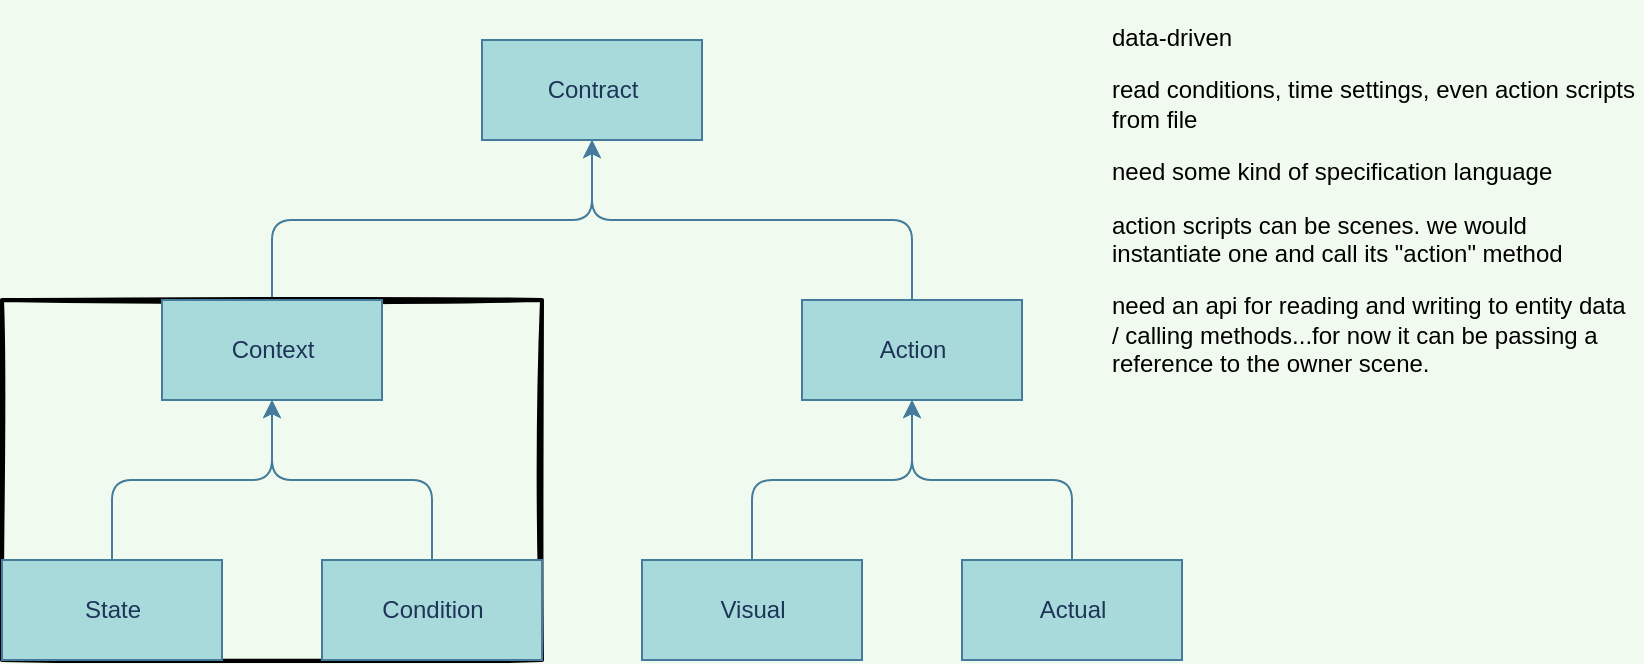 <mxfile version="14.4.3" type="device"><diagram id="BSABfXFOSgw8Ce4ECxql" name="Page-1"><mxGraphModel dx="936" dy="559" grid="1" gridSize="10" guides="1" tooltips="1" connect="1" arrows="1" fold="1" page="1" pageScale="1" pageWidth="850" pageHeight="1100" background="#F1FAEE" math="0" shadow="0"><root><mxCell id="0"/><mxCell id="1" parent="0"/><mxCell id="oHydDDNzlws-Z8_9Zd0j-9" style="edgeStyle=orthogonalEdgeStyle;orthogonalLoop=1;jettySize=auto;html=1;exitX=0.5;exitY=0;exitDx=0;exitDy=0;entryX=0.5;entryY=1;entryDx=0;entryDy=0;labelBackgroundColor=#F1FAEE;strokeColor=#457B9D;fontColor=#1D3557;" edge="1" parent="1" source="oHydDDNzlws-Z8_9Zd0j-2" target="oHydDDNzlws-Z8_9Zd0j-8"><mxGeometry relative="1" as="geometry"/></mxCell><mxCell id="oHydDDNzlws-Z8_9Zd0j-10" style="edgeStyle=orthogonalEdgeStyle;orthogonalLoop=1;jettySize=auto;html=1;exitX=0.5;exitY=0;exitDx=0;exitDy=0;entryX=0.5;entryY=1;entryDx=0;entryDy=0;labelBackgroundColor=#F1FAEE;strokeColor=#457B9D;fontColor=#1D3557;" edge="1" parent="1" source="oHydDDNzlws-Z8_9Zd0j-5" target="oHydDDNzlws-Z8_9Zd0j-8"><mxGeometry relative="1" as="geometry"><mxPoint x="260" y="60" as="targetPoint"/></mxGeometry></mxCell><mxCell id="oHydDDNzlws-Z8_9Zd0j-5" value="Action" style="html=1;fillColor=#A8DADC;strokeColor=#457B9D;fontColor=#1D3557;" vertex="1" parent="1"><mxGeometry x="430" y="150" width="110" height="50" as="geometry"/></mxCell><mxCell id="oHydDDNzlws-Z8_9Zd0j-8" value="Contract" style="html=1;fillColor=#A8DADC;strokeColor=#457B9D;fontColor=#1D3557;" vertex="1" parent="1"><mxGeometry x="270" y="20" width="110" height="50" as="geometry"/></mxCell><mxCell id="oHydDDNzlws-Z8_9Zd0j-13" style="edgeStyle=orthogonalEdgeStyle;orthogonalLoop=1;jettySize=auto;html=1;exitX=0.5;exitY=0;exitDx=0;exitDy=0;entryX=0.5;entryY=1;entryDx=0;entryDy=0;labelBackgroundColor=#F1FAEE;strokeColor=#457B9D;fontColor=#1D3557;" edge="1" parent="1" source="oHydDDNzlws-Z8_9Zd0j-11" target="oHydDDNzlws-Z8_9Zd0j-5"><mxGeometry relative="1" as="geometry"/></mxCell><mxCell id="oHydDDNzlws-Z8_9Zd0j-11" value="Visual" style="html=1;fillColor=#A8DADC;strokeColor=#457B9D;fontColor=#1D3557;" vertex="1" parent="1"><mxGeometry x="350" y="280" width="110" height="50" as="geometry"/></mxCell><mxCell id="oHydDDNzlws-Z8_9Zd0j-14" style="edgeStyle=orthogonalEdgeStyle;orthogonalLoop=1;jettySize=auto;html=1;exitX=0.5;exitY=0;exitDx=0;exitDy=0;entryX=0.5;entryY=1;entryDx=0;entryDy=0;labelBackgroundColor=#F1FAEE;strokeColor=#457B9D;fontColor=#1D3557;" edge="1" parent="1" source="oHydDDNzlws-Z8_9Zd0j-12" target="oHydDDNzlws-Z8_9Zd0j-5"><mxGeometry relative="1" as="geometry"><mxPoint x="570" y="230" as="targetPoint"/></mxGeometry></mxCell><mxCell id="oHydDDNzlws-Z8_9Zd0j-12" value="Actual" style="html=1;fillColor=#A8DADC;strokeColor=#457B9D;fontColor=#1D3557;" vertex="1" parent="1"><mxGeometry x="510" y="280" width="110" height="50" as="geometry"/></mxCell><mxCell id="oHydDDNzlws-Z8_9Zd0j-16" value="&lt;p&gt;data-driven&lt;/p&gt;&lt;p&gt;read conditions, time settings, even action scripts from file&lt;/p&gt;&lt;p&gt;need some kind of specification language&amp;nbsp;&lt;/p&gt;&lt;p&gt;action scripts can be scenes. we would instantiate one and call its &quot;action&quot; method&amp;nbsp;&lt;/p&gt;&lt;p&gt;need an api for reading and writing to entity data / calling methods...for now it can be passing a reference to the owner scene.&lt;/p&gt;&lt;p&gt;&lt;/p&gt;" style="text;html=1;strokeColor=none;fillColor=none;spacing=5;spacingTop=-20;whiteSpace=wrap;overflow=hidden;rounded=0;" vertex="1" parent="1"><mxGeometry x="580" y="10" width="270" height="190" as="geometry"/></mxCell><mxCell id="oHydDDNzlws-Z8_9Zd0j-20" value="" style="group;strokeColor=#000000;rounded=0;glass=0;sketch=1;strokeWidth=2;shadow=0;" vertex="1" connectable="0" parent="1"><mxGeometry x="30" y="150" width="270" height="180" as="geometry"/></mxCell><mxCell id="oHydDDNzlws-Z8_9Zd0j-2" value="Context" style="html=1;fillColor=#A8DADC;strokeColor=#457B9D;fontColor=#1D3557;" vertex="1" parent="oHydDDNzlws-Z8_9Zd0j-20"><mxGeometry x="80" width="110" height="50" as="geometry"/></mxCell><mxCell id="oHydDDNzlws-Z8_9Zd0j-3" value="State" style="html=1;fillColor=#A8DADC;strokeColor=#457B9D;fontColor=#1D3557;" vertex="1" parent="oHydDDNzlws-Z8_9Zd0j-20"><mxGeometry y="130" width="110" height="50" as="geometry"/></mxCell><mxCell id="oHydDDNzlws-Z8_9Zd0j-4" value="Condition" style="html=1;fillColor=#A8DADC;strokeColor=#457B9D;fontColor=#1D3557;" vertex="1" parent="oHydDDNzlws-Z8_9Zd0j-20"><mxGeometry x="160" y="130" width="110" height="50" as="geometry"/></mxCell><mxCell id="oHydDDNzlws-Z8_9Zd0j-6" style="edgeStyle=orthogonalEdgeStyle;orthogonalLoop=1;jettySize=auto;html=1;exitX=0.5;exitY=0;exitDx=0;exitDy=0;entryX=0.5;entryY=1;entryDx=0;entryDy=0;labelBackgroundColor=#F1FAEE;strokeColor=#457B9D;fontColor=#1D3557;" edge="1" parent="oHydDDNzlws-Z8_9Zd0j-20" source="oHydDDNzlws-Z8_9Zd0j-3" target="oHydDDNzlws-Z8_9Zd0j-2"><mxGeometry relative="1" as="geometry"/></mxCell><mxCell id="oHydDDNzlws-Z8_9Zd0j-7" style="edgeStyle=orthogonalEdgeStyle;orthogonalLoop=1;jettySize=auto;html=1;exitX=0.5;exitY=0;exitDx=0;exitDy=0;entryX=0.5;entryY=1;entryDx=0;entryDy=0;labelBackgroundColor=#F1FAEE;strokeColor=#457B9D;fontColor=#1D3557;" edge="1" parent="oHydDDNzlws-Z8_9Zd0j-20" source="oHydDDNzlws-Z8_9Zd0j-4" target="oHydDDNzlws-Z8_9Zd0j-2"><mxGeometry relative="1" as="geometry"><mxPoint x="180" y="140" as="targetPoint"/></mxGeometry></mxCell></root></mxGraphModel></diagram></mxfile>